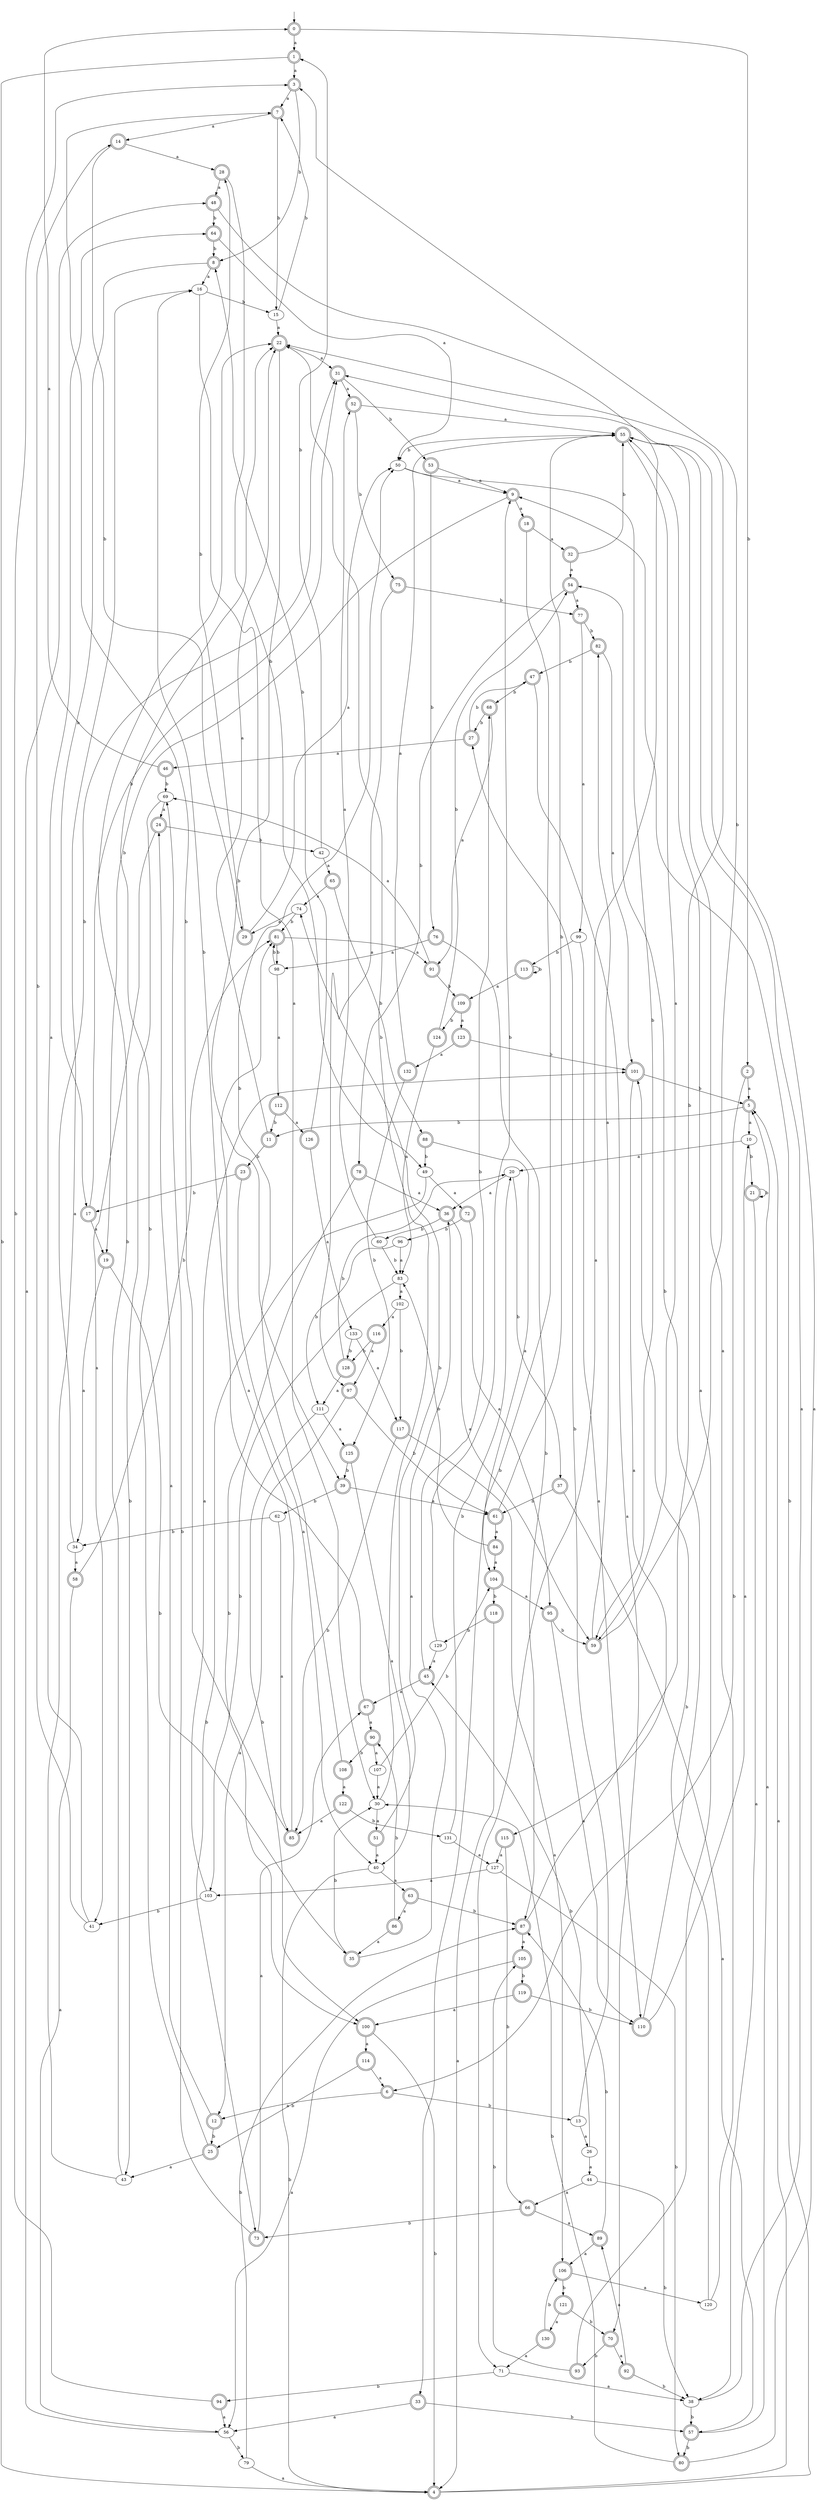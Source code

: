 digraph RandomDFA {
  __start0 [label="", shape=none];
  __start0 -> 0 [label=""];
  0 [shape=circle] [shape=doublecircle]
  0 -> 1 [label="a"]
  0 -> 2 [label="b"]
  1 [shape=doublecircle]
  1 -> 3 [label="a"]
  1 -> 4 [label="b"]
  2 [shape=doublecircle]
  2 -> 5 [label="a"]
  2 -> 6 [label="b"]
  3 [shape=doublecircle]
  3 -> 7 [label="a"]
  3 -> 8 [label="b"]
  4 [shape=doublecircle]
  4 -> 5 [label="a"]
  4 -> 9 [label="b"]
  5 [shape=doublecircle]
  5 -> 10 [label="a"]
  5 -> 11 [label="b"]
  6 [shape=doublecircle]
  6 -> 12 [label="a"]
  6 -> 13 [label="b"]
  7 [shape=doublecircle]
  7 -> 14 [label="a"]
  7 -> 15 [label="b"]
  8 [shape=doublecircle]
  8 -> 16 [label="a"]
  8 -> 17 [label="b"]
  9 [shape=doublecircle]
  9 -> 18 [label="a"]
  9 -> 19 [label="b"]
  10
  10 -> 20 [label="a"]
  10 -> 21 [label="b"]
  11 [shape=doublecircle]
  11 -> 22 [label="a"]
  11 -> 23 [label="b"]
  12 [shape=doublecircle]
  12 -> 24 [label="a"]
  12 -> 25 [label="b"]
  13
  13 -> 26 [label="a"]
  13 -> 27 [label="b"]
  14 [shape=doublecircle]
  14 -> 28 [label="a"]
  14 -> 29 [label="b"]
  15
  15 -> 22 [label="a"]
  15 -> 7 [label="b"]
  16
  16 -> 30 [label="a"]
  16 -> 15 [label="b"]
  17 [shape=doublecircle]
  17 -> 19 [label="a"]
  17 -> 31 [label="b"]
  18 [shape=doublecircle]
  18 -> 32 [label="a"]
  18 -> 33 [label="b"]
  19 [shape=doublecircle]
  19 -> 34 [label="a"]
  19 -> 35 [label="b"]
  20
  20 -> 36 [label="a"]
  20 -> 37 [label="b"]
  21 [shape=doublecircle]
  21 -> 38 [label="a"]
  21 -> 21 [label="b"]
  22 [shape=doublecircle]
  22 -> 31 [label="a"]
  22 -> 39 [label="b"]
  23 [shape=doublecircle]
  23 -> 40 [label="a"]
  23 -> 17 [label="b"]
  24 [shape=doublecircle]
  24 -> 41 [label="a"]
  24 -> 42 [label="b"]
  25 [shape=doublecircle]
  25 -> 43 [label="a"]
  25 -> 22 [label="b"]
  26
  26 -> 44 [label="a"]
  26 -> 45 [label="b"]
  27 [shape=doublecircle]
  27 -> 46 [label="a"]
  27 -> 47 [label="b"]
  28 [shape=doublecircle]
  28 -> 48 [label="a"]
  28 -> 49 [label="b"]
  29 [shape=doublecircle]
  29 -> 50 [label="a"]
  29 -> 28 [label="b"]
  30
  30 -> 51 [label="a"]
  30 -> 22 [label="b"]
  31 [shape=doublecircle]
  31 -> 52 [label="a"]
  31 -> 53 [label="b"]
  32 [shape=doublecircle]
  32 -> 54 [label="a"]
  32 -> 55 [label="b"]
  33 [shape=doublecircle]
  33 -> 56 [label="a"]
  33 -> 57 [label="b"]
  34
  34 -> 58 [label="a"]
  34 -> 31 [label="b"]
  35 [shape=doublecircle]
  35 -> 36 [label="a"]
  35 -> 30 [label="b"]
  36 [shape=doublecircle]
  36 -> 59 [label="a"]
  36 -> 60 [label="b"]
  37 [shape=doublecircle]
  37 -> 57 [label="a"]
  37 -> 61 [label="b"]
  38
  38 -> 55 [label="a"]
  38 -> 57 [label="b"]
  39 [shape=doublecircle]
  39 -> 61 [label="a"]
  39 -> 62 [label="b"]
  40
  40 -> 63 [label="a"]
  40 -> 4 [label="b"]
  41
  41 -> 64 [label="a"]
  41 -> 14 [label="b"]
  42
  42 -> 65 [label="a"]
  42 -> 1 [label="b"]
  43
  43 -> 16 [label="a"]
  43 -> 22 [label="b"]
  44
  44 -> 66 [label="a"]
  44 -> 38 [label="b"]
  45 [shape=doublecircle]
  45 -> 67 [label="a"]
  45 -> 68 [label="b"]
  46 [shape=doublecircle]
  46 -> 0 [label="a"]
  46 -> 69 [label="b"]
  47 [shape=doublecircle]
  47 -> 70 [label="a"]
  47 -> 68 [label="b"]
  48 [shape=doublecircle]
  48 -> 71 [label="a"]
  48 -> 64 [label="b"]
  49
  49 -> 72 [label="a"]
  49 -> 73 [label="b"]
  50
  50 -> 9 [label="a"]
  50 -> 59 [label="b"]
  51 [shape=doublecircle]
  51 -> 40 [label="a"]
  51 -> 74 [label="b"]
  52 [shape=doublecircle]
  52 -> 55 [label="a"]
  52 -> 75 [label="b"]
  53 [shape=doublecircle]
  53 -> 9 [label="a"]
  53 -> 76 [label="b"]
  54 [shape=doublecircle]
  54 -> 77 [label="a"]
  54 -> 78 [label="b"]
  55 [shape=doublecircle]
  55 -> 59 [label="a"]
  55 -> 50 [label="b"]
  56
  56 -> 48 [label="a"]
  56 -> 79 [label="b"]
  57 [shape=doublecircle]
  57 -> 5 [label="a"]
  57 -> 80 [label="b"]
  58 [shape=doublecircle]
  58 -> 56 [label="a"]
  58 -> 81 [label="b"]
  59 [shape=doublecircle]
  59 -> 82 [label="a"]
  59 -> 3 [label="b"]
  60
  60 -> 52 [label="a"]
  60 -> 83 [label="b"]
  61 [shape=doublecircle]
  61 -> 84 [label="a"]
  61 -> 55 [label="b"]
  62
  62 -> 85 [label="a"]
  62 -> 34 [label="b"]
  63 [shape=doublecircle]
  63 -> 86 [label="a"]
  63 -> 87 [label="b"]
  64 [shape=doublecircle]
  64 -> 50 [label="a"]
  64 -> 8 [label="b"]
  65 [shape=doublecircle]
  65 -> 74 [label="a"]
  65 -> 88 [label="b"]
  66 [shape=doublecircle]
  66 -> 89 [label="a"]
  66 -> 73 [label="b"]
  67 [shape=doublecircle]
  67 -> 90 [label="a"]
  67 -> 16 [label="b"]
  68 [shape=doublecircle]
  68 -> 91 [label="a"]
  68 -> 27 [label="b"]
  69
  69 -> 24 [label="a"]
  69 -> 43 [label="b"]
  70 [shape=doublecircle]
  70 -> 92 [label="a"]
  70 -> 93 [label="b"]
  71
  71 -> 38 [label="a"]
  71 -> 94 [label="b"]
  72 [shape=doublecircle]
  72 -> 95 [label="a"]
  72 -> 96 [label="b"]
  73 [shape=doublecircle]
  73 -> 67 [label="a"]
  73 -> 69 [label="b"]
  74
  74 -> 29 [label="a"]
  74 -> 81 [label="b"]
  75 [shape=doublecircle]
  75 -> 97 [label="a"]
  75 -> 77 [label="b"]
  76 [shape=doublecircle]
  76 -> 98 [label="a"]
  76 -> 87 [label="b"]
  77 [shape=doublecircle]
  77 -> 99 [label="a"]
  77 -> 82 [label="b"]
  78 [shape=doublecircle]
  78 -> 36 [label="a"]
  78 -> 100 [label="b"]
  79
  79 -> 4 [label="a"]
  79 -> 87 [label="b"]
  80 [shape=doublecircle]
  80 -> 31 [label="a"]
  80 -> 30 [label="b"]
  81 [shape=doublecircle]
  81 -> 91 [label="a"]
  81 -> 98 [label="b"]
  82 [shape=doublecircle]
  82 -> 101 [label="a"]
  82 -> 47 [label="b"]
  83
  83 -> 102 [label="a"]
  83 -> 103 [label="b"]
  84 [shape=doublecircle]
  84 -> 104 [label="a"]
  84 -> 83 [label="b"]
  85 [shape=doublecircle]
  85 -> 81 [label="a"]
  85 -> 7 [label="b"]
  86 [shape=doublecircle]
  86 -> 35 [label="a"]
  86 -> 90 [label="b"]
  87 [shape=doublecircle]
  87 -> 105 [label="a"]
  87 -> 22 [label="b"]
  88 [shape=doublecircle]
  88 -> 104 [label="a"]
  88 -> 49 [label="b"]
  89 [shape=doublecircle]
  89 -> 106 [label="a"]
  89 -> 87 [label="b"]
  90 [shape=doublecircle]
  90 -> 107 [label="a"]
  90 -> 108 [label="b"]
  91 [shape=doublecircle]
  91 -> 69 [label="a"]
  91 -> 109 [label="b"]
  92 [shape=doublecircle]
  92 -> 89 [label="a"]
  92 -> 38 [label="b"]
  93 [shape=doublecircle]
  93 -> 55 [label="a"]
  93 -> 105 [label="b"]
  94 [shape=doublecircle]
  94 -> 56 [label="a"]
  94 -> 3 [label="b"]
  95 [shape=doublecircle]
  95 -> 110 [label="a"]
  95 -> 59 [label="b"]
  96
  96 -> 83 [label="a"]
  96 -> 111 [label="b"]
  97 [shape=doublecircle]
  97 -> 12 [label="a"]
  97 -> 61 [label="b"]
  98
  98 -> 112 [label="a"]
  98 -> 81 [label="b"]
  99
  99 -> 110 [label="a"]
  99 -> 113 [label="b"]
  100 [shape=doublecircle]
  100 -> 114 [label="a"]
  100 -> 4 [label="b"]
  101 [shape=doublecircle]
  101 -> 115 [label="a"]
  101 -> 5 [label="b"]
  102
  102 -> 116 [label="a"]
  102 -> 117 [label="b"]
  103
  103 -> 101 [label="a"]
  103 -> 41 [label="b"]
  104 [shape=doublecircle]
  104 -> 95 [label="a"]
  104 -> 118 [label="b"]
  105 [shape=doublecircle]
  105 -> 56 [label="a"]
  105 -> 119 [label="b"]
  106 [shape=doublecircle]
  106 -> 120 [label="a"]
  106 -> 121 [label="b"]
  107
  107 -> 30 [label="a"]
  107 -> 104 [label="b"]
  108 [shape=doublecircle]
  108 -> 122 [label="a"]
  108 -> 50 [label="b"]
  109 [shape=doublecircle]
  109 -> 123 [label="a"]
  109 -> 124 [label="b"]
  110 [shape=doublecircle]
  110 -> 10 [label="a"]
  110 -> 54 [label="b"]
  111
  111 -> 125 [label="a"]
  111 -> 100 [label="b"]
  112 [shape=doublecircle]
  112 -> 126 [label="a"]
  112 -> 11 [label="b"]
  113 [shape=doublecircle]
  113 -> 109 [label="a"]
  113 -> 113 [label="b"]
  114 [shape=doublecircle]
  114 -> 6 [label="a"]
  114 -> 25 [label="b"]
  115 [shape=doublecircle]
  115 -> 127 [label="a"]
  115 -> 66 [label="b"]
  116 [shape=doublecircle]
  116 -> 97 [label="a"]
  116 -> 128 [label="b"]
  117 [shape=doublecircle]
  117 -> 106 [label="a"]
  117 -> 85 [label="b"]
  118 [shape=doublecircle]
  118 -> 4 [label="a"]
  118 -> 129 [label="b"]
  119 [shape=doublecircle]
  119 -> 100 [label="a"]
  119 -> 110 [label="b"]
  120
  120 -> 55 [label="a"]
  120 -> 101 [label="b"]
  121 [shape=doublecircle]
  121 -> 130 [label="a"]
  121 -> 70 [label="b"]
  122 [shape=doublecircle]
  122 -> 85 [label="a"]
  122 -> 131 [label="b"]
  123 [shape=doublecircle]
  123 -> 132 [label="a"]
  123 -> 101 [label="b"]
  124 [shape=doublecircle]
  124 -> 83 [label="a"]
  124 -> 54 [label="b"]
  125 [shape=doublecircle]
  125 -> 40 [label="a"]
  125 -> 39 [label="b"]
  126 [shape=doublecircle]
  126 -> 133 [label="a"]
  126 -> 8 [label="b"]
  127
  127 -> 103 [label="a"]
  127 -> 80 [label="b"]
  128 [shape=doublecircle]
  128 -> 111 [label="a"]
  128 -> 20 [label="b"]
  129
  129 -> 45 [label="a"]
  129 -> 9 [label="b"]
  130 [shape=doublecircle]
  130 -> 71 [label="a"]
  130 -> 106 [label="b"]
  131
  131 -> 127 [label="a"]
  131 -> 20 [label="b"]
  132 [shape=doublecircle]
  132 -> 55 [label="a"]
  132 -> 125 [label="b"]
  133
  133 -> 117 [label="a"]
  133 -> 128 [label="b"]
}
